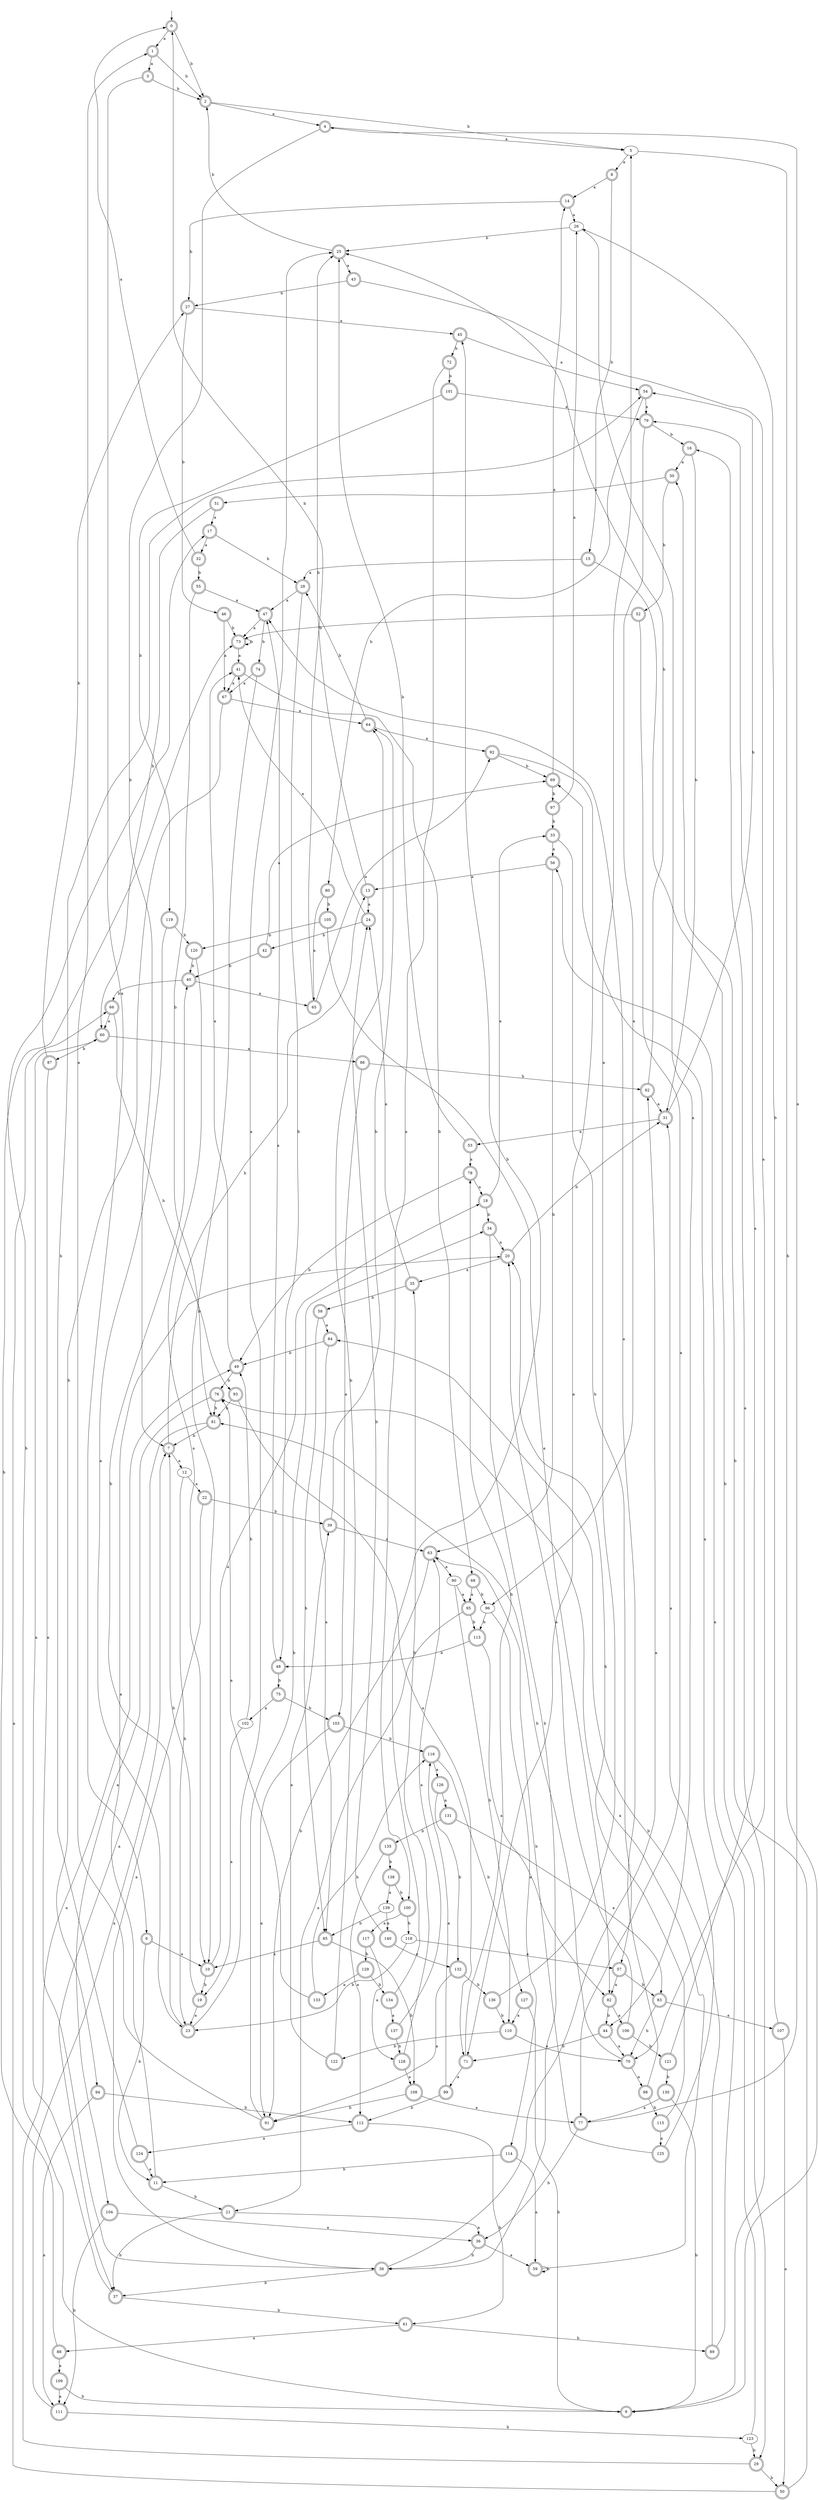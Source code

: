 digraph RandomDFA {
  __start0 [label="", shape=none];
  __start0 -> 0 [label=""];
  0 [shape=circle] [shape=doublecircle]
  0 -> 1 [label="a"]
  0 -> 2 [label="b"]
  1 [shape=doublecircle]
  1 -> 3 [label="a"]
  1 -> 2 [label="b"]
  2 [shape=doublecircle]
  2 -> 4 [label="a"]
  2 -> 5 [label="b"]
  3 [shape=doublecircle]
  3 -> 6 [label="a"]
  3 -> 2 [label="b"]
  4 [shape=doublecircle]
  4 -> 5 [label="a"]
  4 -> 7 [label="b"]
  5
  5 -> 8 [label="a"]
  5 -> 9 [label="b"]
  6 [shape=doublecircle]
  6 -> 10 [label="a"]
  6 -> 11 [label="b"]
  7 [shape=doublecircle]
  7 -> 12 [label="a"]
  7 -> 13 [label="b"]
  8 [shape=doublecircle]
  8 -> 14 [label="a"]
  8 -> 15 [label="b"]
  9 [shape=doublecircle]
  9 -> 16 [label="a"]
  9 -> 17 [label="b"]
  10 [shape=doublecircle]
  10 -> 18 [label="a"]
  10 -> 19 [label="b"]
  11 [shape=doublecircle]
  11 -> 20 [label="a"]
  11 -> 21 [label="b"]
  12
  12 -> 22 [label="a"]
  12 -> 23 [label="b"]
  13 [shape=doublecircle]
  13 -> 24 [label="a"]
  13 -> 25 [label="b"]
  14 [shape=doublecircle]
  14 -> 26 [label="a"]
  14 -> 27 [label="b"]
  15 [shape=doublecircle]
  15 -> 28 [label="a"]
  15 -> 29 [label="b"]
  16 [shape=doublecircle]
  16 -> 30 [label="a"]
  16 -> 31 [label="b"]
  17 [shape=doublecircle]
  17 -> 32 [label="a"]
  17 -> 28 [label="b"]
  18 [shape=doublecircle]
  18 -> 33 [label="a"]
  18 -> 34 [label="b"]
  19 [shape=doublecircle]
  19 -> 23 [label="a"]
  19 -> 7 [label="b"]
  20 [shape=doublecircle]
  20 -> 35 [label="a"]
  20 -> 31 [label="b"]
  21 [shape=doublecircle]
  21 -> 36 [label="a"]
  21 -> 37 [label="b"]
  22 [shape=doublecircle]
  22 -> 38 [label="a"]
  22 -> 39 [label="b"]
  23 [shape=doublecircle]
  23 -> 25 [label="a"]
  23 -> 40 [label="b"]
  24 [shape=doublecircle]
  24 -> 41 [label="a"]
  24 -> 42 [label="b"]
  25 [shape=doublecircle]
  25 -> 43 [label="a"]
  25 -> 2 [label="b"]
  26
  26 -> 44 [label="a"]
  26 -> 25 [label="b"]
  27 [shape=doublecircle]
  27 -> 45 [label="a"]
  27 -> 46 [label="b"]
  28 [shape=doublecircle]
  28 -> 47 [label="a"]
  28 -> 48 [label="b"]
  29 [shape=doublecircle]
  29 -> 49 [label="a"]
  29 -> 50 [label="b"]
  30 [shape=doublecircle]
  30 -> 51 [label="a"]
  30 -> 52 [label="b"]
  31 [shape=doublecircle]
  31 -> 53 [label="a"]
  31 -> 54 [label="b"]
  32 [shape=doublecircle]
  32 -> 0 [label="a"]
  32 -> 55 [label="b"]
  33 [shape=doublecircle]
  33 -> 56 [label="a"]
  33 -> 57 [label="b"]
  34 [shape=doublecircle]
  34 -> 20 [label="a"]
  34 -> 38 [label="b"]
  35 [shape=doublecircle]
  35 -> 24 [label="a"]
  35 -> 58 [label="b"]
  36 [shape=doublecircle]
  36 -> 59 [label="a"]
  36 -> 38 [label="b"]
  37 [shape=doublecircle]
  37 -> 60 [label="a"]
  37 -> 61 [label="b"]
  38 [shape=doublecircle]
  38 -> 62 [label="a"]
  38 -> 37 [label="b"]
  39 [shape=doublecircle]
  39 -> 63 [label="a"]
  39 -> 64 [label="b"]
  40 [shape=doublecircle]
  40 -> 65 [label="a"]
  40 -> 66 [label="b"]
  41 [shape=doublecircle]
  41 -> 67 [label="a"]
  41 -> 68 [label="b"]
  42 [shape=doublecircle]
  42 -> 69 [label="a"]
  42 -> 40 [label="b"]
  43 [shape=doublecircle]
  43 -> 70 [label="a"]
  43 -> 27 [label="b"]
  44 [shape=doublecircle]
  44 -> 70 [label="a"]
  44 -> 71 [label="b"]
  45 [shape=doublecircle]
  45 -> 54 [label="a"]
  45 -> 72 [label="b"]
  46 [shape=doublecircle]
  46 -> 67 [label="a"]
  46 -> 73 [label="b"]
  47 [shape=doublecircle]
  47 -> 73 [label="a"]
  47 -> 74 [label="b"]
  48 [shape=doublecircle]
  48 -> 47 [label="a"]
  48 -> 75 [label="b"]
  49 [shape=doublecircle]
  49 -> 41 [label="a"]
  49 -> 76 [label="b"]
  50 [shape=doublecircle]
  50 -> 66 [label="a"]
  50 -> 30 [label="b"]
  51 [shape=doublecircle]
  51 -> 17 [label="a"]
  51 -> 60 [label="b"]
  52 [shape=doublecircle]
  52 -> 77 [label="a"]
  52 -> 73 [label="b"]
  53 [shape=doublecircle]
  53 -> 78 [label="a"]
  53 -> 25 [label="b"]
  54 [shape=doublecircle]
  54 -> 79 [label="a"]
  54 -> 80 [label="b"]
  55 [shape=doublecircle]
  55 -> 47 [label="a"]
  55 -> 81 [label="b"]
  56 [shape=doublecircle]
  56 -> 13 [label="a"]
  56 -> 63 [label="b"]
  57 [shape=doublecircle]
  57 -> 82 [label="a"]
  57 -> 83 [label="b"]
  58 [shape=doublecircle]
  58 -> 84 [label="a"]
  58 -> 85 [label="b"]
  59 [shape=doublecircle]
  59 -> 76 [label="a"]
  59 -> 59 [label="b"]
  60 [shape=doublecircle]
  60 -> 86 [label="a"]
  60 -> 87 [label="b"]
  61 [shape=doublecircle]
  61 -> 88 [label="a"]
  61 -> 89 [label="b"]
  62 [shape=doublecircle]
  62 -> 31 [label="a"]
  62 -> 25 [label="b"]
  63 [shape=doublecircle]
  63 -> 90 [label="a"]
  63 -> 91 [label="b"]
  64 [shape=doublecircle]
  64 -> 92 [label="a"]
  64 -> 28 [label="b"]
  65 [shape=doublecircle]
  65 -> 92 [label="a"]
  65 -> 0 [label="b"]
  66 [shape=doublecircle]
  66 -> 60 [label="a"]
  66 -> 93 [label="b"]
  67 [shape=doublecircle]
  67 -> 64 [label="a"]
  67 -> 94 [label="b"]
  68 [shape=doublecircle]
  68 -> 95 [label="a"]
  68 -> 96 [label="b"]
  69 [shape=doublecircle]
  69 -> 14 [label="a"]
  69 -> 97 [label="b"]
  70 [shape=doublecircle]
  70 -> 98 [label="a"]
  70 -> 81 [label="b"]
  71 [shape=doublecircle]
  71 -> 99 [label="a"]
  71 -> 78 [label="b"]
  72 [shape=doublecircle]
  72 -> 100 [label="a"]
  72 -> 101 [label="b"]
  73 [shape=doublecircle]
  73 -> 41 [label="a"]
  73 -> 73 [label="b"]
  74 [shape=doublecircle]
  74 -> 67 [label="a"]
  74 -> 10 [label="b"]
  75 [shape=doublecircle]
  75 -> 102 [label="a"]
  75 -> 103 [label="b"]
  76 [shape=doublecircle]
  76 -> 104 [label="a"]
  76 -> 81 [label="b"]
  77 [shape=doublecircle]
  77 -> 4 [label="a"]
  77 -> 36 [label="b"]
  78 [shape=doublecircle]
  78 -> 18 [label="a"]
  78 -> 49 [label="b"]
  79 [shape=doublecircle]
  79 -> 96 [label="a"]
  79 -> 16 [label="b"]
  80 [shape=doublecircle]
  80 -> 65 [label="a"]
  80 -> 105 [label="b"]
  81 [shape=doublecircle]
  81 -> 37 [label="a"]
  81 -> 7 [label="b"]
  82 [shape=doublecircle]
  82 -> 106 [label="a"]
  82 -> 44 [label="b"]
  83 [shape=doublecircle]
  83 -> 107 [label="a"]
  83 -> 70 [label="b"]
  84 [shape=doublecircle]
  84 -> 85 [label="a"]
  84 -> 49 [label="b"]
  85 [shape=doublecircle]
  85 -> 10 [label="a"]
  85 -> 108 [label="b"]
  86 [shape=doublecircle]
  86 -> 103 [label="a"]
  86 -> 62 [label="b"]
  87 [shape=doublecircle]
  87 -> 38 [label="a"]
  87 -> 27 [label="b"]
  88 [shape=doublecircle]
  88 -> 109 [label="a"]
  88 -> 73 [label="b"]
  89 [shape=doublecircle]
  89 -> 69 [label="a"]
  89 -> 84 [label="b"]
  90
  90 -> 95 [label="a"]
  90 -> 110 [label="b"]
  91 [shape=doublecircle]
  91 -> 1 [label="a"]
  91 -> 34 [label="b"]
  92 [shape=doublecircle]
  92 -> 71 [label="a"]
  92 -> 69 [label="b"]
  93 [shape=doublecircle]
  93 -> 71 [label="a"]
  93 -> 81 [label="b"]
  94 [shape=doublecircle]
  94 -> 111 [label="a"]
  94 -> 112 [label="b"]
  95 [shape=doublecircle]
  95 -> 21 [label="a"]
  95 -> 113 [label="b"]
  96
  96 -> 114 [label="a"]
  96 -> 113 [label="b"]
  97 [shape=doublecircle]
  97 -> 26 [label="a"]
  97 -> 33 [label="b"]
  98 [shape=doublecircle]
  98 -> 47 [label="a"]
  98 -> 115 [label="b"]
  99 [shape=doublecircle]
  99 -> 116 [label="a"]
  99 -> 112 [label="b"]
  100 [shape=doublecircle]
  100 -> 117 [label="a"]
  100 -> 118 [label="b"]
  101 [shape=doublecircle]
  101 -> 79 [label="a"]
  101 -> 119 [label="b"]
  102
  102 -> 19 [label="a"]
  102 -> 49 [label="b"]
  103 [shape=doublecircle]
  103 -> 91 [label="a"]
  103 -> 116 [label="b"]
  104 [shape=doublecircle]
  104 -> 36 [label="a"]
  104 -> 111 [label="b"]
  105 [shape=doublecircle]
  105 -> 82 [label="a"]
  105 -> 120 [label="b"]
  106 [shape=doublecircle]
  106 -> 20 [label="a"]
  106 -> 121 [label="b"]
  107 [shape=doublecircle]
  107 -> 50 [label="a"]
  107 -> 26 [label="b"]
  108 [shape=doublecircle]
  108 -> 77 [label="a"]
  108 -> 91 [label="b"]
  109 [shape=doublecircle]
  109 -> 111 [label="a"]
  109 -> 9 [label="b"]
  110 [shape=doublecircle]
  110 -> 70 [label="a"]
  110 -> 122 [label="b"]
  111 [shape=doublecircle]
  111 -> 7 [label="a"]
  111 -> 123 [label="b"]
  112 [shape=doublecircle]
  112 -> 124 [label="a"]
  112 -> 61 [label="b"]
  113 [shape=doublecircle]
  113 -> 82 [label="a"]
  113 -> 48 [label="b"]
  114 [shape=doublecircle]
  114 -> 59 [label="a"]
  114 -> 11 [label="b"]
  115 [shape=doublecircle]
  115 -> 125 [label="a"]
  115 -> 20 [label="b"]
  116 [shape=doublecircle]
  116 -> 126 [label="a"]
  116 -> 127 [label="b"]
  117 [shape=doublecircle]
  117 -> 128 [label="a"]
  117 -> 129 [label="b"]
  118
  118 -> 57 [label="a"]
  118 -> 23 [label="b"]
  119 [shape=doublecircle]
  119 -> 23 [label="a"]
  119 -> 120 [label="b"]
  120 [shape=doublecircle]
  120 -> 10 [label="a"]
  120 -> 40 [label="b"]
  121 [shape=doublecircle]
  121 -> 79 [label="a"]
  121 -> 130 [label="b"]
  122 [shape=doublecircle]
  122 -> 39 [label="a"]
  122 -> 64 [label="b"]
  123
  123 -> 56 [label="a"]
  123 -> 29 [label="b"]
  124 [shape=doublecircle]
  124 -> 11 [label="a"]
  124 -> 54 [label="b"]
  125 [shape=doublecircle]
  125 -> 31 [label="a"]
  125 -> 63 [label="b"]
  126 [shape=doublecircle]
  126 -> 131 [label="a"]
  126 -> 132 [label="b"]
  127 [shape=doublecircle]
  127 -> 110 [label="a"]
  127 -> 9 [label="b"]
  128 [shape=doublecircle]
  128 -> 108 [label="a"]
  128 -> 35 [label="b"]
  129 [shape=doublecircle]
  129 -> 133 [label="a"]
  129 -> 134 [label="b"]
  130 [shape=doublecircle]
  130 -> 77 [label="a"]
  130 -> 9 [label="b"]
  131 [shape=doublecircle]
  131 -> 83 [label="a"]
  131 -> 135 [label="b"]
  132 [shape=doublecircle]
  132 -> 91 [label="a"]
  132 -> 136 [label="b"]
  133 [shape=doublecircle]
  133 -> 76 [label="a"]
  133 -> 116 [label="b"]
  134 [shape=doublecircle]
  134 -> 137 [label="a"]
  134 -> 45 [label="b"]
  135 [shape=doublecircle]
  135 -> 112 [label="a"]
  135 -> 138 [label="b"]
  136 [shape=doublecircle]
  136 -> 5 [label="a"]
  136 -> 110 [label="b"]
  137 [shape=doublecircle]
  137 -> 63 [label="a"]
  137 -> 128 [label="b"]
  138 [shape=doublecircle]
  138 -> 139 [label="a"]
  138 -> 100 [label="b"]
  139
  139 -> 140 [label="a"]
  139 -> 85 [label="b"]
  140 [shape=doublecircle]
  140 -> 132 [label="a"]
  140 -> 24 [label="b"]
}
